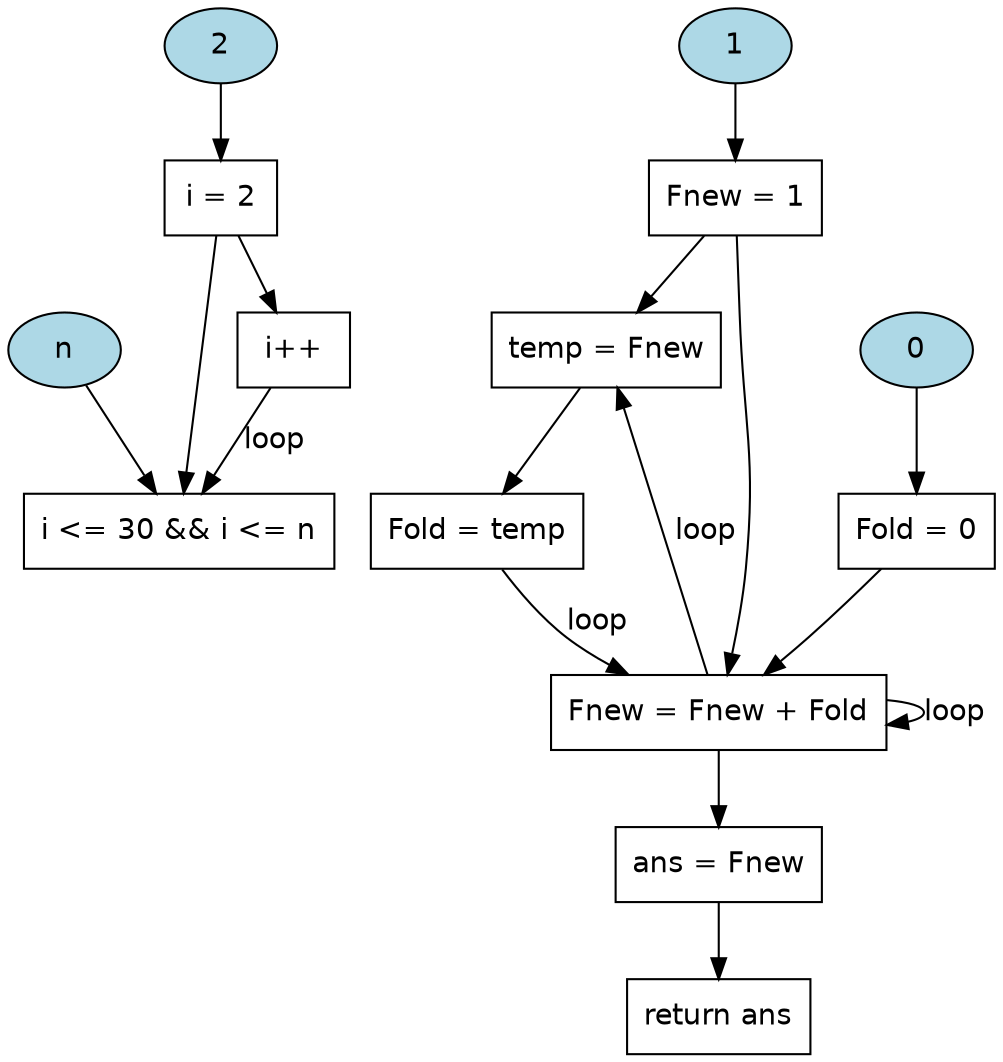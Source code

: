 digraph DFG {
    node [shape=box, style="", fontname="Helvetica"];
    edge [fontname="Helvetica"];

    // Nos de entrada (variaveis e constantes)
    n_input [label="n", shape=ellipse, style=filled, fillcolor=lightblue];
    const_1 [label="1", shape=ellipse, style=filled, fillcolor=lightblue];
    const_0 [label="0", shape=ellipse, style=filled, fillcolor=lightblue];
    const_2 [label="2", shape=ellipse, style=filled, fillcolor=lightblue];

    // Nos de operacao em fib
    op_init_fnew [label="Fnew = 1"];
    op_init_fold [label="Fold = 0"];
    op_init_i [label="i = 2"];
    op_cond [label="i <= 30 && i <= n"];
    op_temp [label="temp = Fnew"];
    op_fnew [label="Fnew = Fnew + Fold"];
    op_fold [label="Fold = temp"];
    op_inc_i [label="i++"];
    op_ans [label="ans = Fnew"];
    op_return [label="return ans"];

    // Arestas de dependencia de dados
    n_input -> op_cond;
    const_1 -> op_init_fnew;
    const_0 -> op_init_fold;
    const_2 -> op_init_i;
    op_init_fnew -> op_temp;
    op_init_fnew -> op_fnew;
    op_init_fold -> op_fnew;
    op_temp -> op_fold;
    op_fnew -> op_temp [label="loop"];
    op_fnew -> op_fnew [label="loop"];
    op_fold -> op_fnew [label="loop"];
    op_init_i -> op_cond;
    op_init_i -> op_inc_i;
    op_inc_i -> op_cond [label="loop"];
    op_fnew -> op_ans;
    op_ans -> op_return;
}